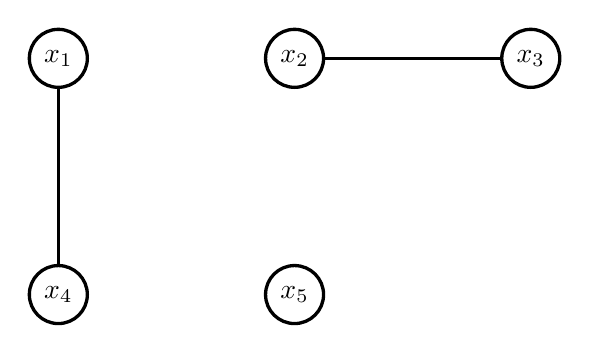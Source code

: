 \begin{tikzpicture}[scale=1.5]
        \node[style={circle, draw=black, very thick}] (x1) at (0,0) {$x_1$};
        \node[style={circle, draw=black, very thick}] (x2) at (2,0) {$x_2$};
        \node[style={circle, draw=black, very thick}] (x3) at (4,0) {$x_3$};
        \node[style={circle, draw=black, very thick}] (x4) at (0,-2) {$x_4$};
        \node[style={circle, draw=black, very thick}] (x5) at (2,-2) {$x_5$};
        
        \draw[line width=1pt] (x1) -- (x4);
        \draw[line width=1pt] (x2) -- (x3);
\end{tikzpicture}